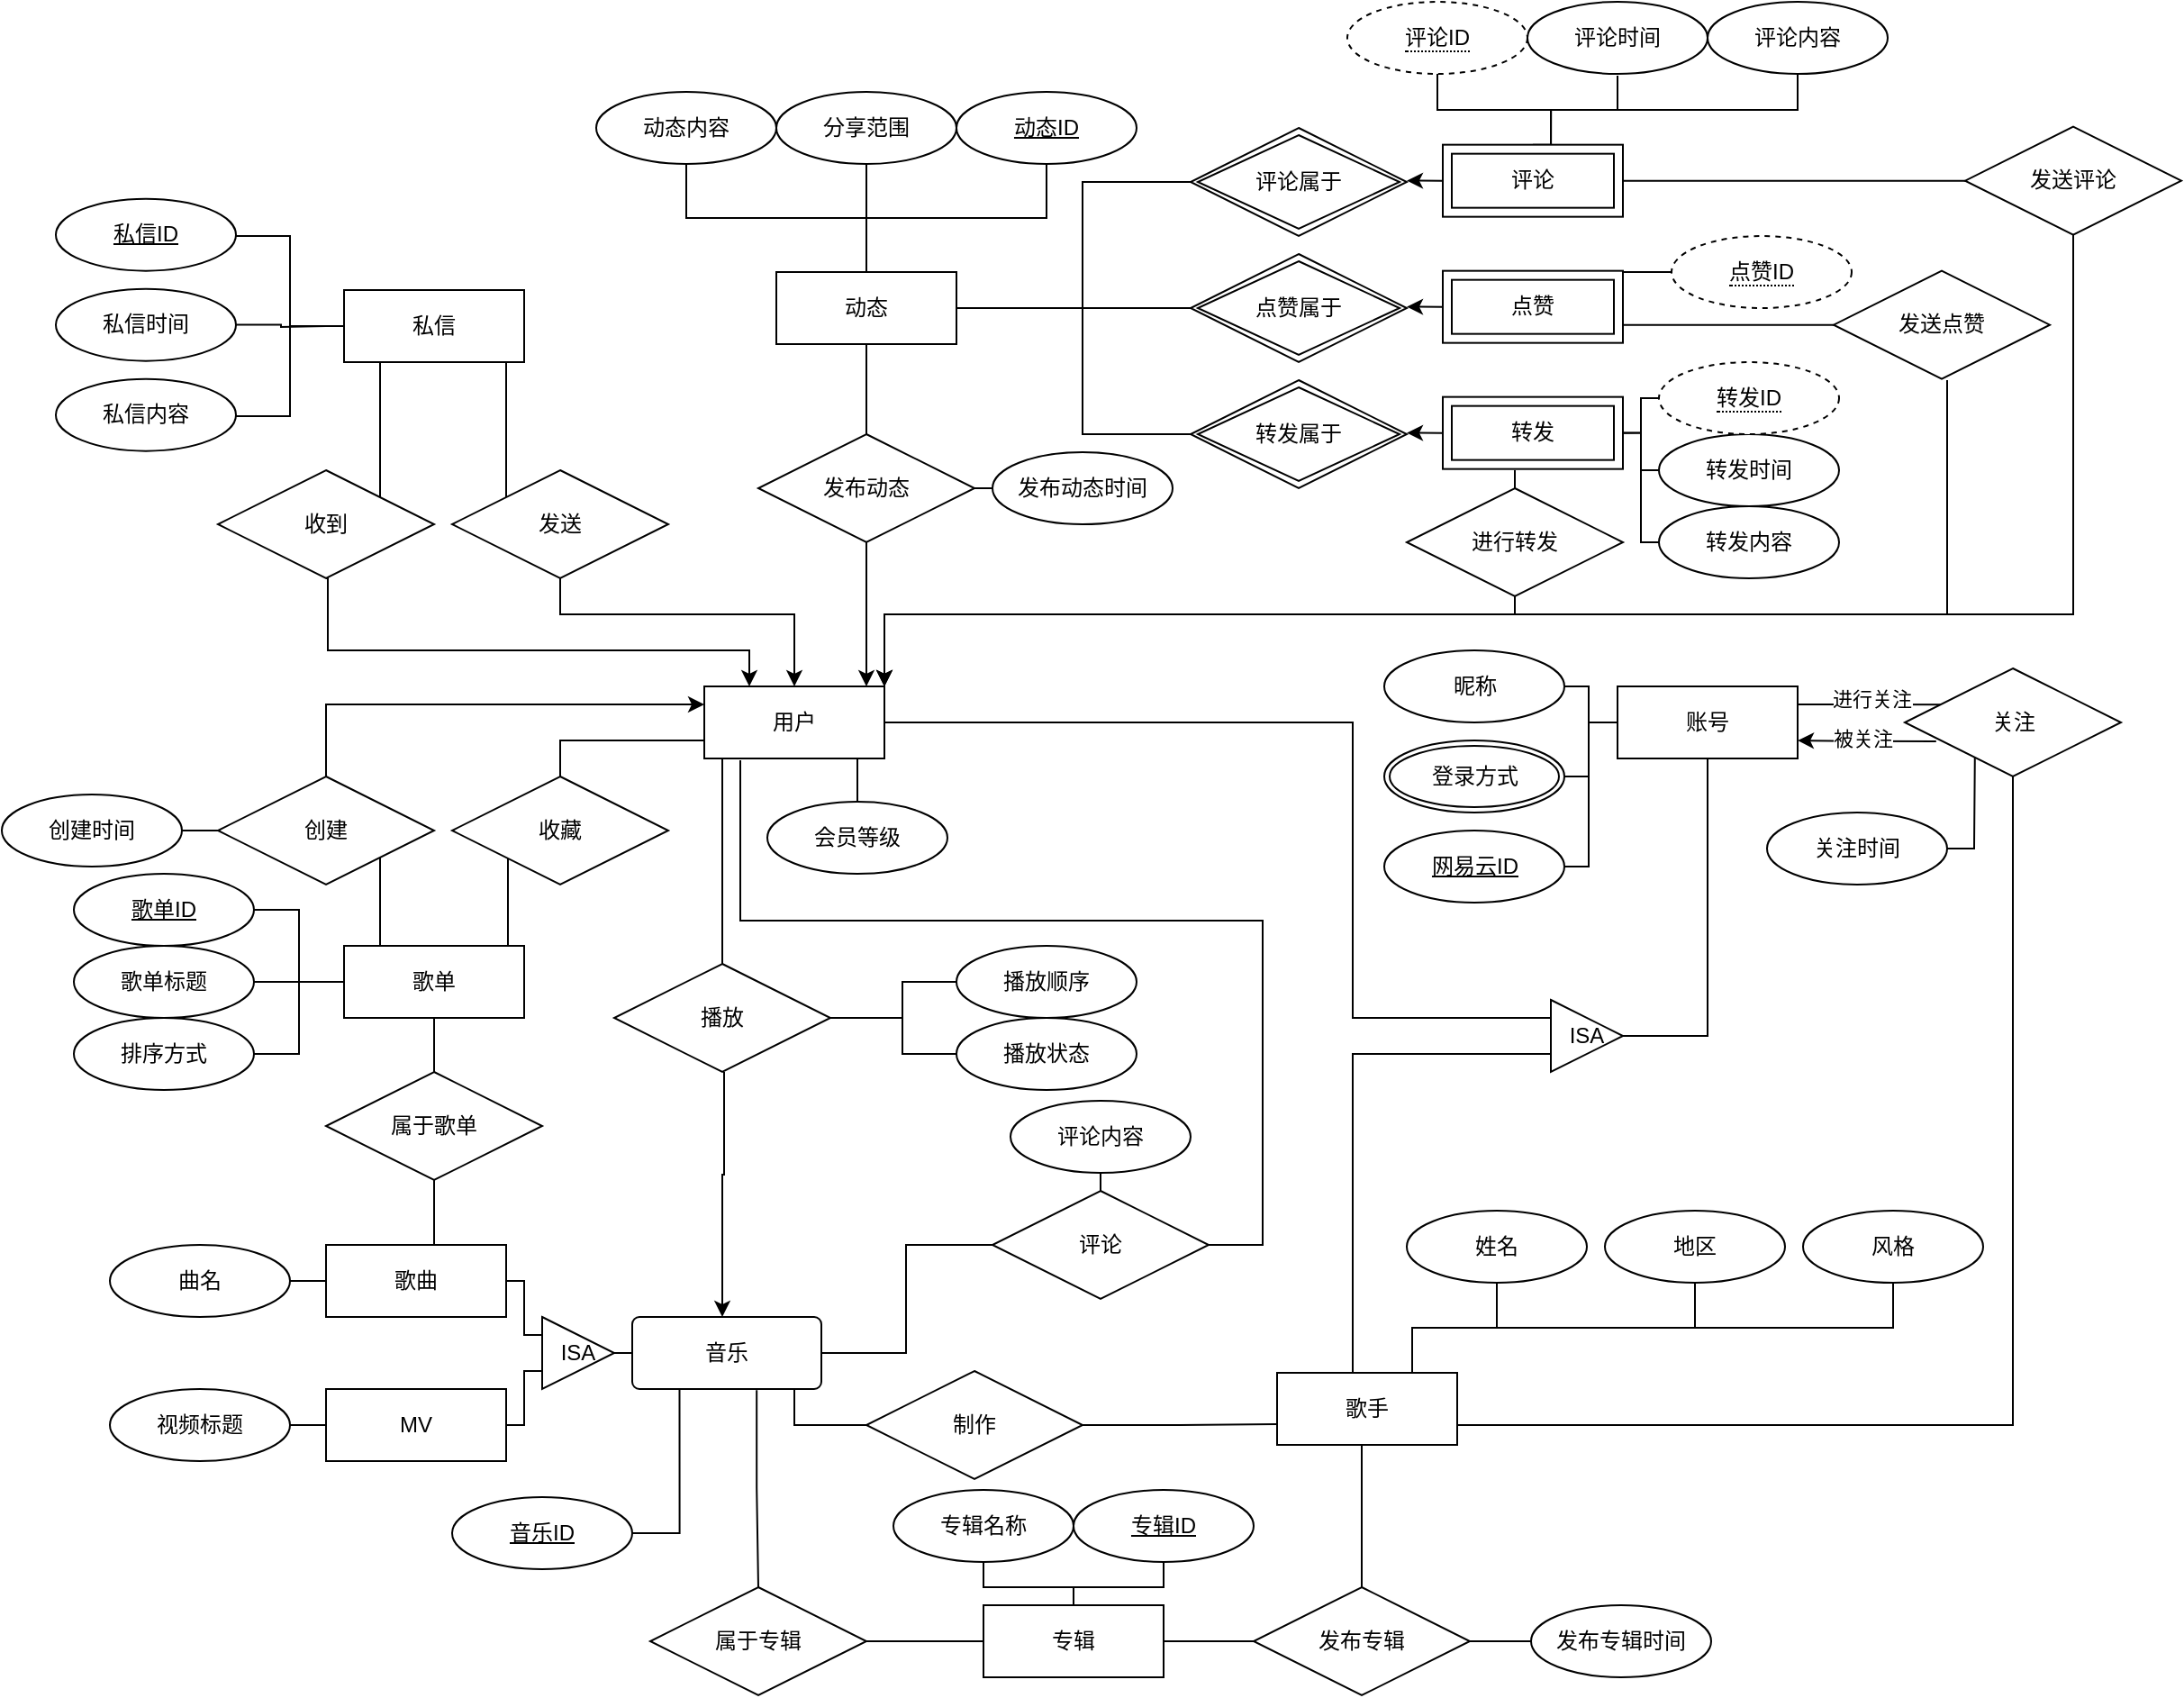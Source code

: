 <mxfile version="21.1.5" type="device">
  <diagram id="hnhfJZ9avkDLxNuhHS9K" name="第 1 页">
    <mxGraphModel dx="2739" dy="2020" grid="1" gridSize="10" guides="1" tooltips="1" connect="1" arrows="1" fold="1" page="1" pageScale="1" pageWidth="1169" pageHeight="827" math="0" shadow="0">
      <root>
        <mxCell id="0" />
        <mxCell id="1" parent="0" />
        <mxCell id="CEy5MRwPspwMGe2h-Den-34" style="edgeStyle=orthogonalEdgeStyle;rounded=0;orthogonalLoop=1;jettySize=auto;html=1;entryX=0.25;entryY=0.335;entryDx=0;entryDy=0;entryPerimeter=0;endArrow=none;endFill=0;exitX=1;exitY=0.25;exitDx=0;exitDy=0;" parent="1" source="UvHq0rs_nV5sJWZx447b-4" target="CEy5MRwPspwMGe2h-Den-2" edge="1">
          <mxGeometry relative="1" as="geometry">
            <mxPoint x="890" y="260" as="sourcePoint" />
          </mxGeometry>
        </mxCell>
        <mxCell id="CEy5MRwPspwMGe2h-Den-116" value="进行关注" style="edgeLabel;html=1;align=center;verticalAlign=middle;resizable=0;points=[];" parent="CEy5MRwPspwMGe2h-Den-34" vertex="1" connectable="0">
          <mxGeometry x="-0.376" y="2" relative="1" as="geometry">
            <mxPoint x="13" y="-1" as="offset" />
          </mxGeometry>
        </mxCell>
        <mxCell id="CEy5MRwPspwMGe2h-Den-57" style="edgeStyle=orthogonalEdgeStyle;rounded=0;orthogonalLoop=1;jettySize=auto;html=1;exitX=0;exitY=0.75;exitDx=0;exitDy=0;entryX=0.5;entryY=0;entryDx=0;entryDy=0;endArrow=none;endFill=0;" parent="1" source="CEy5MRwPspwMGe2h-Den-1" target="CEy5MRwPspwMGe2h-Den-18" edge="1">
          <mxGeometry relative="1" as="geometry" />
        </mxCell>
        <mxCell id="CEy5MRwPspwMGe2h-Den-177" style="edgeStyle=orthogonalEdgeStyle;rounded=0;orthogonalLoop=1;jettySize=auto;html=1;entryX=1;entryY=0.5;entryDx=0;entryDy=0;endArrow=none;endFill=0;" parent="1" target="CEy5MRwPspwMGe2h-Den-176" edge="1">
          <mxGeometry relative="1" as="geometry">
            <mxPoint x="300" y="291" as="sourcePoint" />
            <Array as="points">
              <mxPoint x="300" y="380" />
              <mxPoint x="590" y="380" />
              <mxPoint x="590" y="560" />
            </Array>
          </mxGeometry>
        </mxCell>
        <mxCell id="TLnACs8v_k1QmfLjMs1Z-4" style="edgeStyle=orthogonalEdgeStyle;rounded=0;orthogonalLoop=1;jettySize=auto;html=1;exitX=0;exitY=0.5;exitDx=0;exitDy=0;entryX=1;entryY=0.5;entryDx=0;entryDy=0;endArrow=none;endFill=0;" parent="1" source="UvHq0rs_nV5sJWZx447b-4" edge="1" target="AdRNGlTQYAIWG7Ik0YOi-2">
          <mxGeometry relative="1" as="geometry">
            <Array as="points">
              <mxPoint x="771" y="270" />
              <mxPoint x="771" y="300" />
            </Array>
            <mxPoint x="683.5" y="300" as="targetPoint" />
            <mxPoint x="772.5" y="220" as="sourcePoint" />
          </mxGeometry>
        </mxCell>
        <mxCell id="TLnACs8v_k1QmfLjMs1Z-5" style="edgeStyle=orthogonalEdgeStyle;rounded=0;orthogonalLoop=1;jettySize=auto;html=1;entryX=1;entryY=0.5;entryDx=0;entryDy=0;endArrow=none;endFill=0;exitX=0;exitY=0.5;exitDx=0;exitDy=0;" parent="1" source="UvHq0rs_nV5sJWZx447b-4" target="CEy5MRwPspwMGe2h-Den-225" edge="1">
          <mxGeometry relative="1" as="geometry">
            <Array as="points">
              <mxPoint x="771" y="270" />
              <mxPoint x="771" y="350" />
            </Array>
            <mxPoint x="770.5" y="220" as="sourcePoint" />
          </mxGeometry>
        </mxCell>
        <mxCell id="TLnACs8v_k1QmfLjMs1Z-6" style="edgeStyle=orthogonalEdgeStyle;rounded=0;orthogonalLoop=1;jettySize=auto;html=1;entryX=1;entryY=0.5;entryDx=0;entryDy=0;endArrow=none;endFill=0;exitX=0;exitY=0.5;exitDx=0;exitDy=0;" parent="1" source="UvHq0rs_nV5sJWZx447b-4" target="CEy5MRwPspwMGe2h-Den-227" edge="1">
          <mxGeometry relative="1" as="geometry">
            <Array as="points">
              <mxPoint x="771" y="270" />
              <mxPoint x="771" y="250" />
            </Array>
            <mxPoint x="770.5" y="220" as="sourcePoint" />
          </mxGeometry>
        </mxCell>
        <mxCell id="UvHq0rs_nV5sJWZx447b-10" style="edgeStyle=orthogonalEdgeStyle;rounded=0;orthogonalLoop=1;jettySize=auto;html=1;entryX=0;entryY=0.25;entryDx=0;entryDy=0;endArrow=none;endFill=0;" edge="1" parent="1" source="CEy5MRwPspwMGe2h-Den-1" target="UvHq0rs_nV5sJWZx447b-9">
          <mxGeometry relative="1" as="geometry">
            <mxPoint x="620.0" y="270" as="targetPoint" />
            <Array as="points">
              <mxPoint x="640" y="270" />
              <mxPoint x="640" y="434" />
            </Array>
          </mxGeometry>
        </mxCell>
        <mxCell id="CEy5MRwPspwMGe2h-Den-1" value="用户" style="whiteSpace=wrap;html=1;align=center;" parent="1" vertex="1">
          <mxGeometry x="280" y="250" width="100" height="40" as="geometry" />
        </mxCell>
        <mxCell id="CEy5MRwPspwMGe2h-Den-114" style="edgeStyle=orthogonalEdgeStyle;rounded=0;orthogonalLoop=1;jettySize=auto;html=1;exitX=0.145;exitY=0.674;exitDx=0;exitDy=0;exitPerimeter=0;entryX=1;entryY=0.75;entryDx=0;entryDy=0;" parent="1" source="CEy5MRwPspwMGe2h-Den-2" target="UvHq0rs_nV5sJWZx447b-4" edge="1">
          <mxGeometry relative="1" as="geometry">
            <mxPoint x="890" y="280" as="targetPoint" />
          </mxGeometry>
        </mxCell>
        <mxCell id="CEy5MRwPspwMGe2h-Den-115" value="被关注" style="edgeLabel;html=1;align=center;verticalAlign=middle;resizable=0;points=[];" parent="CEy5MRwPspwMGe2h-Den-114" vertex="1" connectable="0">
          <mxGeometry x="0.101" y="-2" relative="1" as="geometry">
            <mxPoint x="1" as="offset" />
          </mxGeometry>
        </mxCell>
        <mxCell id="CEy5MRwPspwMGe2h-Den-157" style="edgeStyle=orthogonalEdgeStyle;rounded=0;orthogonalLoop=1;jettySize=auto;html=1;entryX=1;entryY=0.25;entryDx=0;entryDy=0;jumpStyle=arc;endArrow=none;endFill=0;exitX=0.5;exitY=1;exitDx=0;exitDy=0;" parent="1" source="CEy5MRwPspwMGe2h-Den-2" target="CEy5MRwPspwMGe2h-Den-28" edge="1">
          <mxGeometry relative="1" as="geometry">
            <Array as="points">
              <mxPoint x="1006" y="660" />
            </Array>
          </mxGeometry>
        </mxCell>
        <mxCell id="CEy5MRwPspwMGe2h-Den-197" style="edgeStyle=orthogonalEdgeStyle;rounded=0;orthogonalLoop=1;jettySize=auto;html=1;entryX=1;entryY=0.5;entryDx=0;entryDy=0;endArrow=none;endFill=0;exitX=0.324;exitY=0.822;exitDx=0;exitDy=0;exitPerimeter=0;" parent="1" target="CEy5MRwPspwMGe2h-Den-196" edge="1">
          <mxGeometry relative="1" as="geometry">
            <Array as="points">
              <mxPoint x="985" y="289" />
              <mxPoint x="985" y="289" />
              <mxPoint x="985" y="340" />
            </Array>
            <mxPoint x="985.38" y="287.32" as="sourcePoint" />
            <mxPoint x="972.321" y="323.844" as="targetPoint" />
          </mxGeometry>
        </mxCell>
        <mxCell id="CEy5MRwPspwMGe2h-Den-2" value="关注" style="shape=rhombus;perimeter=rhombusPerimeter;whiteSpace=wrap;html=1;align=center;" parent="1" vertex="1">
          <mxGeometry x="946.5" y="240" width="120" height="60" as="geometry" />
        </mxCell>
        <mxCell id="CEy5MRwPspwMGe2h-Den-53" style="edgeStyle=orthogonalEdgeStyle;rounded=0;orthogonalLoop=1;jettySize=auto;html=1;entryX=0.5;entryY=0;entryDx=0;entryDy=0;" parent="1" source="CEy5MRwPspwMGe2h-Den-3" target="CEy5MRwPspwMGe2h-Den-1" edge="1">
          <mxGeometry relative="1" as="geometry">
            <Array as="points">
              <mxPoint x="200" y="210" />
              <mxPoint x="330" y="210" />
            </Array>
          </mxGeometry>
        </mxCell>
        <mxCell id="CEy5MRwPspwMGe2h-Den-3" value="发送" style="shape=rhombus;perimeter=rhombusPerimeter;whiteSpace=wrap;html=1;align=center;" parent="1" vertex="1">
          <mxGeometry x="140" y="130" width="120" height="60" as="geometry" />
        </mxCell>
        <mxCell id="CEy5MRwPspwMGe2h-Den-52" style="edgeStyle=orthogonalEdgeStyle;rounded=0;orthogonalLoop=1;jettySize=auto;html=1;exitX=0.5;exitY=1;exitDx=0;exitDy=0;entryX=0.25;entryY=0;entryDx=0;entryDy=0;" parent="1" source="CEy5MRwPspwMGe2h-Den-4" target="CEy5MRwPspwMGe2h-Den-1" edge="1">
          <mxGeometry relative="1" as="geometry">
            <Array as="points">
              <mxPoint x="71" y="230" />
              <mxPoint x="305" y="230" />
            </Array>
          </mxGeometry>
        </mxCell>
        <mxCell id="CEy5MRwPspwMGe2h-Den-4" value="收到" style="shape=rhombus;perimeter=rhombusPerimeter;whiteSpace=wrap;html=1;align=center;" parent="1" vertex="1">
          <mxGeometry x="10" y="130" width="120" height="60" as="geometry" />
        </mxCell>
        <mxCell id="CEy5MRwPspwMGe2h-Den-54" style="edgeStyle=orthogonalEdgeStyle;rounded=0;orthogonalLoop=1;jettySize=auto;html=1;exitX=0.25;exitY=1;exitDx=0;exitDy=0;entryX=1;entryY=0;entryDx=0;entryDy=0;endArrow=none;endFill=0;" parent="1" source="CEy5MRwPspwMGe2h-Den-5" target="CEy5MRwPspwMGe2h-Den-4" edge="1">
          <mxGeometry relative="1" as="geometry">
            <Array as="points">
              <mxPoint x="100" y="70" />
            </Array>
          </mxGeometry>
        </mxCell>
        <mxCell id="CEy5MRwPspwMGe2h-Den-55" style="edgeStyle=orthogonalEdgeStyle;rounded=0;orthogonalLoop=1;jettySize=auto;html=1;exitX=0.853;exitY=0.983;exitDx=0;exitDy=0;entryX=0;entryY=0;entryDx=0;entryDy=0;endArrow=none;endFill=0;exitPerimeter=0;" parent="1" source="CEy5MRwPspwMGe2h-Den-5" target="CEy5MRwPspwMGe2h-Den-3" edge="1">
          <mxGeometry relative="1" as="geometry">
            <Array as="points">
              <mxPoint x="170" y="69" />
            </Array>
          </mxGeometry>
        </mxCell>
        <mxCell id="CEy5MRwPspwMGe2h-Den-122" style="edgeStyle=orthogonalEdgeStyle;rounded=0;orthogonalLoop=1;jettySize=auto;html=1;endArrow=none;endFill=0;" parent="1" target="CEy5MRwPspwMGe2h-Den-119" edge="1">
          <mxGeometry relative="1" as="geometry">
            <mxPoint x="70" y="50" as="sourcePoint" />
          </mxGeometry>
        </mxCell>
        <mxCell id="CEy5MRwPspwMGe2h-Den-124" style="edgeStyle=orthogonalEdgeStyle;rounded=0;orthogonalLoop=1;jettySize=auto;html=1;entryX=1;entryY=0.5;entryDx=0;entryDy=0;endArrow=none;endFill=0;exitX=0;exitY=0.5;exitDx=0;exitDy=0;" parent="1" source="CEy5MRwPspwMGe2h-Den-5" target="CEy5MRwPspwMGe2h-Den-117" edge="1">
          <mxGeometry relative="1" as="geometry">
            <mxPoint x="79" y="88.67" as="sourcePoint" />
            <Array as="points">
              <mxPoint x="50" y="50" />
              <mxPoint x="50" y="100" />
              <mxPoint x="20" y="100" />
            </Array>
          </mxGeometry>
        </mxCell>
        <mxCell id="CEy5MRwPspwMGe2h-Den-127" style="edgeStyle=orthogonalEdgeStyle;rounded=0;orthogonalLoop=1;jettySize=auto;html=1;entryX=1;entryY=0.5;entryDx=0;entryDy=0;endArrow=none;endFill=0;exitX=0;exitY=0.5;exitDx=0;exitDy=0;" parent="1" source="CEy5MRwPspwMGe2h-Den-5" target="CEy5MRwPspwMGe2h-Den-118" edge="1">
          <mxGeometry relative="1" as="geometry">
            <mxPoint x="79" y="88.67" as="sourcePoint" />
            <Array as="points">
              <mxPoint x="50" y="50" />
              <mxPoint x="50" />
              <mxPoint x="20" />
            </Array>
          </mxGeometry>
        </mxCell>
        <mxCell id="CEy5MRwPspwMGe2h-Den-5" value="私信" style="whiteSpace=wrap;html=1;align=center;" parent="1" vertex="1">
          <mxGeometry x="80" y="30" width="100" height="40" as="geometry" />
        </mxCell>
        <mxCell id="CEy5MRwPspwMGe2h-Den-44" style="edgeStyle=orthogonalEdgeStyle;rounded=0;orthogonalLoop=1;jettySize=auto;html=1;exitX=0.5;exitY=0;exitDx=0;exitDy=0;endArrow=none;endFill=0;entryX=0.5;entryY=1;entryDx=0;entryDy=0;" parent="1" source="CEy5MRwPspwMGe2h-Den-6" target="CEy5MRwPspwMGe2h-Den-7" edge="1">
          <mxGeometry relative="1" as="geometry">
            <mxPoint x="370" y="80" as="targetPoint" />
            <Array as="points" />
          </mxGeometry>
        </mxCell>
        <mxCell id="CEy5MRwPspwMGe2h-Den-106" style="edgeStyle=orthogonalEdgeStyle;rounded=0;orthogonalLoop=1;jettySize=auto;html=1;" parent="1" source="CEy5MRwPspwMGe2h-Den-6" edge="1">
          <mxGeometry relative="1" as="geometry">
            <mxPoint x="370" y="250" as="targetPoint" />
            <Array as="points">
              <mxPoint x="370" y="250" />
            </Array>
          </mxGeometry>
        </mxCell>
        <mxCell id="CEy5MRwPspwMGe2h-Den-107" style="edgeStyle=orthogonalEdgeStyle;rounded=0;orthogonalLoop=1;jettySize=auto;html=1;exitX=1;exitY=0.5;exitDx=0;exitDy=0;entryX=0;entryY=0.5;entryDx=0;entryDy=0;endArrow=none;endFill=0;" parent="1" source="CEy5MRwPspwMGe2h-Den-6" edge="1">
          <mxGeometry relative="1" as="geometry">
            <mxPoint x="460" y="140" as="targetPoint" />
          </mxGeometry>
        </mxCell>
        <mxCell id="CEy5MRwPspwMGe2h-Den-6" value="发布动态" style="shape=rhombus;perimeter=rhombusPerimeter;whiteSpace=wrap;html=1;align=center;" parent="1" vertex="1">
          <mxGeometry x="310" y="110.0" width="120" height="60" as="geometry" />
        </mxCell>
        <mxCell id="CEy5MRwPspwMGe2h-Den-110" style="edgeStyle=orthogonalEdgeStyle;rounded=0;orthogonalLoop=1;jettySize=auto;html=1;exitX=0.5;exitY=0;exitDx=0;exitDy=0;entryX=0.5;entryY=1;entryDx=0;entryDy=0;endArrow=none;endFill=0;" parent="1" source="CEy5MRwPspwMGe2h-Den-7" target="CEy5MRwPspwMGe2h-Den-105" edge="1">
          <mxGeometry relative="1" as="geometry">
            <mxPoint x="340" y="55" as="sourcePoint" />
            <mxPoint x="440" y="-20" as="targetPoint" />
            <Array as="points">
              <mxPoint x="370" y="-10" />
              <mxPoint x="470" y="-10" />
            </Array>
          </mxGeometry>
        </mxCell>
        <mxCell id="CEy5MRwPspwMGe2h-Den-111" style="edgeStyle=orthogonalEdgeStyle;rounded=0;orthogonalLoop=1;jettySize=auto;html=1;entryX=0.5;entryY=1;entryDx=0;entryDy=0;endArrow=none;endFill=0;exitX=0.5;exitY=0;exitDx=0;exitDy=0;" parent="1" target="CEy5MRwPspwMGe2h-Den-108" edge="1">
          <mxGeometry relative="1" as="geometry">
            <mxPoint x="370" y="45" as="sourcePoint" />
            <mxPoint x="340" y="-15" as="targetPoint" />
            <Array as="points">
              <mxPoint x="370" />
              <mxPoint x="370" />
            </Array>
          </mxGeometry>
        </mxCell>
        <mxCell id="CEy5MRwPspwMGe2h-Den-113" style="edgeStyle=orthogonalEdgeStyle;rounded=0;orthogonalLoop=1;jettySize=auto;html=1;exitX=0.5;exitY=0;exitDx=0;exitDy=0;endArrow=none;endFill=0;entryX=0.5;entryY=1;entryDx=0;entryDy=0;" parent="1" source="CEy5MRwPspwMGe2h-Den-7" target="CEy5MRwPspwMGe2h-Den-103" edge="1">
          <mxGeometry relative="1" as="geometry">
            <mxPoint x="400" y="95" as="sourcePoint" />
            <mxPoint x="300" y="-35" as="targetPoint" />
            <Array as="points">
              <mxPoint x="370" y="-10" />
              <mxPoint x="270" y="-10" />
            </Array>
          </mxGeometry>
        </mxCell>
        <mxCell id="CEy5MRwPspwMGe2h-Den-7" value="动态" style="whiteSpace=wrap;html=1;align=center;" parent="1" vertex="1">
          <mxGeometry x="320" y="20" width="100" height="40" as="geometry" />
        </mxCell>
        <mxCell id="CEy5MRwPspwMGe2h-Den-46" style="edgeStyle=orthogonalEdgeStyle;rounded=0;orthogonalLoop=1;jettySize=auto;html=1;exitX=0;exitY=0.5;exitDx=0;exitDy=0;endArrow=none;endFill=0;entryX=1;entryY=0.5;entryDx=0;entryDy=0;" parent="1" source="CEy5MRwPspwMGe2h-Den-10" target="CEy5MRwPspwMGe2h-Den-7" edge="1">
          <mxGeometry relative="1" as="geometry">
            <mxPoint x="430" y="100" as="targetPoint" />
            <Array as="points">
              <mxPoint x="490" y="-30" />
              <mxPoint x="490" y="40" />
            </Array>
          </mxGeometry>
        </mxCell>
        <mxCell id="CEy5MRwPspwMGe2h-Den-10" value="评论属于" style="shape=rhombus;double=1;perimeter=rhombusPerimeter;whiteSpace=wrap;html=1;align=center;" parent="1" vertex="1">
          <mxGeometry x="550" y="-60" width="120" height="60" as="geometry" />
        </mxCell>
        <mxCell id="CEy5MRwPspwMGe2h-Den-47" style="edgeStyle=orthogonalEdgeStyle;rounded=0;orthogonalLoop=1;jettySize=auto;html=1;exitX=0;exitY=0.5;exitDx=0;exitDy=0;endArrow=none;endFill=0;entryX=1;entryY=0.5;entryDx=0;entryDy=0;" parent="1" source="CEy5MRwPspwMGe2h-Den-11" target="CEy5MRwPspwMGe2h-Den-7" edge="1">
          <mxGeometry relative="1" as="geometry">
            <mxPoint x="430" y="100" as="targetPoint" />
            <Array as="points">
              <mxPoint x="440" y="40" />
              <mxPoint x="440" y="40" />
            </Array>
          </mxGeometry>
        </mxCell>
        <mxCell id="CEy5MRwPspwMGe2h-Den-11" value="点赞属于" style="shape=rhombus;double=1;perimeter=rhombusPerimeter;whiteSpace=wrap;html=1;align=center;" parent="1" vertex="1">
          <mxGeometry x="550" y="10" width="120" height="60" as="geometry" />
        </mxCell>
        <mxCell id="CEy5MRwPspwMGe2h-Den-48" style="edgeStyle=orthogonalEdgeStyle;rounded=0;orthogonalLoop=1;jettySize=auto;html=1;endArrow=none;endFill=0;entryX=1;entryY=0.5;entryDx=0;entryDy=0;" parent="1" source="CEy5MRwPspwMGe2h-Den-15" target="CEy5MRwPspwMGe2h-Den-7" edge="1">
          <mxGeometry relative="1" as="geometry">
            <mxPoint x="514" y="50" as="targetPoint" />
            <Array as="points">
              <mxPoint x="490" y="110" />
              <mxPoint x="490" y="40" />
            </Array>
          </mxGeometry>
        </mxCell>
        <mxCell id="CEy5MRwPspwMGe2h-Den-15" value="转发属于" style="shape=rhombus;double=1;perimeter=rhombusPerimeter;whiteSpace=wrap;html=1;align=center;" parent="1" vertex="1">
          <mxGeometry x="550" y="80" width="120" height="60" as="geometry" />
        </mxCell>
        <mxCell id="CEy5MRwPspwMGe2h-Den-63" style="edgeStyle=orthogonalEdgeStyle;rounded=0;orthogonalLoop=1;jettySize=auto;html=1;exitX=0.5;exitY=1;exitDx=0;exitDy=0;entryX=0.5;entryY=0;entryDx=0;entryDy=0;endArrow=none;endFill=0;" parent="1" source="CEy5MRwPspwMGe2h-Den-17" target="CEy5MRwPspwMGe2h-Den-20" edge="1">
          <mxGeometry relative="1" as="geometry" />
        </mxCell>
        <mxCell id="CEy5MRwPspwMGe2h-Den-134" style="edgeStyle=orthogonalEdgeStyle;rounded=0;orthogonalLoop=1;jettySize=auto;html=1;entryX=1;entryY=0.5;entryDx=0;entryDy=0;endArrow=none;endFill=0;" parent="1" source="CEy5MRwPspwMGe2h-Den-17" target="CEy5MRwPspwMGe2h-Den-130" edge="1">
          <mxGeometry relative="1" as="geometry" />
        </mxCell>
        <mxCell id="CEy5MRwPspwMGe2h-Den-135" style="edgeStyle=orthogonalEdgeStyle;rounded=0;orthogonalLoop=1;jettySize=auto;html=1;endArrow=none;endFill=0;" parent="1" source="CEy5MRwPspwMGe2h-Den-17" target="CEy5MRwPspwMGe2h-Den-131" edge="1">
          <mxGeometry relative="1" as="geometry" />
        </mxCell>
        <mxCell id="CEy5MRwPspwMGe2h-Den-136" style="edgeStyle=orthogonalEdgeStyle;rounded=0;orthogonalLoop=1;jettySize=auto;html=1;entryX=1;entryY=0.5;entryDx=0;entryDy=0;endArrow=none;endFill=0;" parent="1" source="CEy5MRwPspwMGe2h-Den-17" target="CEy5MRwPspwMGe2h-Den-132" edge="1">
          <mxGeometry relative="1" as="geometry" />
        </mxCell>
        <mxCell id="CEy5MRwPspwMGe2h-Den-17" value="歌单" style="whiteSpace=wrap;html=1;align=center;" parent="1" vertex="1">
          <mxGeometry x="80" y="394" width="100" height="40" as="geometry" />
        </mxCell>
        <mxCell id="CEy5MRwPspwMGe2h-Den-60" style="edgeStyle=orthogonalEdgeStyle;rounded=0;orthogonalLoop=1;jettySize=auto;html=1;endArrow=none;endFill=0;exitX=0;exitY=1;exitDx=0;exitDy=0;entryX=0.867;entryY=0;entryDx=0;entryDy=0;entryPerimeter=0;" parent="1" edge="1">
          <mxGeometry relative="1" as="geometry">
            <mxPoint x="171" y="345" as="sourcePoint" />
            <mxPoint x="167.7" y="394" as="targetPoint" />
            <Array as="points">
              <mxPoint x="171" y="394" />
            </Array>
          </mxGeometry>
        </mxCell>
        <mxCell id="CEy5MRwPspwMGe2h-Den-18" value="收藏" style="shape=rhombus;perimeter=rhombusPerimeter;whiteSpace=wrap;html=1;align=center;" parent="1" vertex="1">
          <mxGeometry x="140" y="300" width="120" height="60" as="geometry" />
        </mxCell>
        <mxCell id="CEy5MRwPspwMGe2h-Den-59" style="edgeStyle=orthogonalEdgeStyle;rounded=0;orthogonalLoop=1;jettySize=auto;html=1;exitX=1;exitY=1;exitDx=0;exitDy=0;entryX=0.25;entryY=0;entryDx=0;entryDy=0;endArrow=none;endFill=0;" parent="1" source="CEy5MRwPspwMGe2h-Den-19" target="CEy5MRwPspwMGe2h-Den-17" edge="1">
          <mxGeometry relative="1" as="geometry">
            <Array as="points">
              <mxPoint x="100" y="394" />
            </Array>
          </mxGeometry>
        </mxCell>
        <mxCell id="CEy5MRwPspwMGe2h-Den-129" style="edgeStyle=orthogonalEdgeStyle;rounded=0;orthogonalLoop=1;jettySize=auto;html=1;exitX=0;exitY=0.5;exitDx=0;exitDy=0;endArrow=none;endFill=0;entryX=1;entryY=0.5;entryDx=0;entryDy=0;" parent="1" source="CEy5MRwPspwMGe2h-Den-19" target="CEy5MRwPspwMGe2h-Den-128" edge="1">
          <mxGeometry relative="1" as="geometry">
            <mxPoint x="-4" y="300" as="targetPoint" />
            <Array as="points">
              <mxPoint x="-10" y="330" />
              <mxPoint x="-10" y="330" />
            </Array>
          </mxGeometry>
        </mxCell>
        <mxCell id="CEy5MRwPspwMGe2h-Den-189" style="edgeStyle=orthogonalEdgeStyle;rounded=0;orthogonalLoop=1;jettySize=auto;html=1;entryX=0;entryY=0.25;entryDx=0;entryDy=0;" parent="1" source="CEy5MRwPspwMGe2h-Den-19" target="CEy5MRwPspwMGe2h-Den-1" edge="1">
          <mxGeometry relative="1" as="geometry">
            <Array as="points">
              <mxPoint x="70" y="260" />
            </Array>
          </mxGeometry>
        </mxCell>
        <mxCell id="CEy5MRwPspwMGe2h-Den-19" value="创建" style="shape=rhombus;perimeter=rhombusPerimeter;whiteSpace=wrap;html=1;align=center;" parent="1" vertex="1">
          <mxGeometry x="10" y="300" width="120" height="60" as="geometry" />
        </mxCell>
        <mxCell id="CEy5MRwPspwMGe2h-Den-175" style="edgeStyle=orthogonalEdgeStyle;rounded=0;orthogonalLoop=1;jettySize=auto;html=1;endArrow=none;endFill=0;entryX=0.585;entryY=0.001;entryDx=0;entryDy=0;entryPerimeter=0;exitX=0.5;exitY=1;exitDx=0;exitDy=0;" parent="1" source="CEy5MRwPspwMGe2h-Den-20" target="CEy5MRwPspwMGe2h-Den-22" edge="1">
          <mxGeometry relative="1" as="geometry">
            <mxPoint x="129.23" y="539.55" as="targetPoint" />
            <Array as="points">
              <mxPoint x="130" y="560" />
            </Array>
            <mxPoint x="130.0" y="530" as="sourcePoint" />
          </mxGeometry>
        </mxCell>
        <mxCell id="CEy5MRwPspwMGe2h-Den-20" value="属于歌单" style="shape=rhombus;perimeter=rhombusPerimeter;whiteSpace=wrap;html=1;align=center;" parent="1" vertex="1">
          <mxGeometry x="70" y="464" width="120" height="60" as="geometry" />
        </mxCell>
        <mxCell id="CEy5MRwPspwMGe2h-Den-66" style="edgeStyle=orthogonalEdgeStyle;rounded=0;orthogonalLoop=1;jettySize=auto;html=1;entryX=0.5;entryY=0;entryDx=0;entryDy=0;endArrow=none;endFill=0;exitX=0.658;exitY=1.017;exitDx=0;exitDy=0;exitPerimeter=0;" parent="1" source="CEy5MRwPspwMGe2h-Den-260" target="CEy5MRwPspwMGe2h-Den-25" edge="1">
          <mxGeometry relative="1" as="geometry">
            <mxPoint x="291.75" y="850" as="sourcePoint" />
          </mxGeometry>
        </mxCell>
        <mxCell id="CEy5MRwPspwMGe2h-Den-151" style="edgeStyle=orthogonalEdgeStyle;rounded=0;orthogonalLoop=1;jettySize=auto;html=1;entryX=1;entryY=0.5;entryDx=0;entryDy=0;endArrow=none;endFill=0;exitX=0;exitY=0.5;exitDx=0;exitDy=0;" parent="1" source="CEy5MRwPspwMGe2h-Den-22" target="CEy5MRwPspwMGe2h-Den-150" edge="1">
          <mxGeometry relative="1" as="geometry">
            <Array as="points">
              <mxPoint x="50" y="580" />
              <mxPoint x="50" y="580" />
            </Array>
          </mxGeometry>
        </mxCell>
        <mxCell id="CEy5MRwPspwMGe2h-Den-22" value="歌曲" style="whiteSpace=wrap;html=1;align=center;" parent="1" vertex="1">
          <mxGeometry x="70" y="560" width="100" height="40" as="geometry" />
        </mxCell>
        <mxCell id="CEy5MRwPspwMGe2h-Den-144" style="edgeStyle=orthogonalEdgeStyle;rounded=0;orthogonalLoop=1;jettySize=auto;html=1;endArrow=none;endFill=0;exitX=0.5;exitY=0;exitDx=0;exitDy=0;" parent="1" source="CEy5MRwPspwMGe2h-Den-23" edge="1">
          <mxGeometry relative="1" as="geometry">
            <mxPoint x="290" y="290" as="targetPoint" />
            <Array as="points">
              <mxPoint x="290" y="352" />
              <mxPoint x="290" y="352" />
            </Array>
          </mxGeometry>
        </mxCell>
        <mxCell id="CEy5MRwPspwMGe2h-Den-170" style="edgeStyle=orthogonalEdgeStyle;rounded=0;orthogonalLoop=1;jettySize=auto;html=1;entryX=0;entryY=0.5;entryDx=0;entryDy=0;endArrow=none;endFill=0;exitX=1;exitY=0.5;exitDx=0;exitDy=0;" parent="1" source="CEy5MRwPspwMGe2h-Den-23" target="CEy5MRwPspwMGe2h-Den-169" edge="1">
          <mxGeometry relative="1" as="geometry">
            <Array as="points">
              <mxPoint x="390" y="434" />
              <mxPoint x="390" y="454" />
            </Array>
          </mxGeometry>
        </mxCell>
        <mxCell id="CEy5MRwPspwMGe2h-Den-174" style="edgeStyle=orthogonalEdgeStyle;rounded=0;orthogonalLoop=1;jettySize=auto;html=1;exitX=0.5;exitY=1;exitDx=0;exitDy=0;" parent="1" edge="1">
          <mxGeometry relative="1" as="geometry">
            <mxPoint x="291" y="464" as="sourcePoint" />
            <mxPoint x="290" y="600" as="targetPoint" />
            <Array as="points">
              <mxPoint x="290" y="521" />
              <mxPoint x="289" y="600" />
            </Array>
          </mxGeometry>
        </mxCell>
        <mxCell id="CEy5MRwPspwMGe2h-Den-179" style="edgeStyle=orthogonalEdgeStyle;rounded=0;orthogonalLoop=1;jettySize=auto;html=1;endArrow=none;endFill=0;exitX=1;exitY=0.5;exitDx=0;exitDy=0;" parent="1" source="CEy5MRwPspwMGe2h-Den-23" target="CEy5MRwPspwMGe2h-Den-178" edge="1">
          <mxGeometry relative="1" as="geometry">
            <Array as="points">
              <mxPoint x="390" y="434" />
              <mxPoint x="390" y="414" />
            </Array>
          </mxGeometry>
        </mxCell>
        <mxCell id="CEy5MRwPspwMGe2h-Den-23" value="播放" style="shape=rhombus;perimeter=rhombusPerimeter;whiteSpace=wrap;html=1;align=center;" parent="1" vertex="1">
          <mxGeometry x="230" y="404" width="120" height="60" as="geometry" />
        </mxCell>
        <mxCell id="CEy5MRwPspwMGe2h-Den-242" style="edgeStyle=orthogonalEdgeStyle;rounded=0;orthogonalLoop=1;jettySize=auto;html=1;entryX=0.002;entryY=0.713;entryDx=0;entryDy=0;exitX=1;exitY=0.5;exitDx=0;exitDy=0;endArrow=none;endFill=0;entryPerimeter=0;" parent="1" source="CEy5MRwPspwMGe2h-Den-24" target="CEy5MRwPspwMGe2h-Den-28" edge="1">
          <mxGeometry relative="1" as="geometry">
            <Array as="points" />
          </mxGeometry>
        </mxCell>
        <mxCell id="CEy5MRwPspwMGe2h-Den-265" style="edgeStyle=orthogonalEdgeStyle;rounded=0;orthogonalLoop=1;jettySize=auto;html=1;entryX=0.845;entryY=0.999;entryDx=0;entryDy=0;endArrow=none;endFill=0;exitX=0;exitY=0.5;exitDx=0;exitDy=0;entryPerimeter=0;" parent="1" source="CEy5MRwPspwMGe2h-Den-24" target="CEy5MRwPspwMGe2h-Den-260" edge="1">
          <mxGeometry relative="1" as="geometry">
            <Array as="points">
              <mxPoint x="330" y="660" />
              <mxPoint x="330" y="640" />
            </Array>
          </mxGeometry>
        </mxCell>
        <mxCell id="CEy5MRwPspwMGe2h-Den-24" value="制作" style="shape=rhombus;perimeter=rhombusPerimeter;whiteSpace=wrap;html=1;align=center;" parent="1" vertex="1">
          <mxGeometry x="370" y="630" width="120" height="60" as="geometry" />
        </mxCell>
        <mxCell id="CEy5MRwPspwMGe2h-Den-146" style="edgeStyle=orthogonalEdgeStyle;rounded=0;orthogonalLoop=1;jettySize=auto;html=1;entryX=0;entryY=0.5;entryDx=0;entryDy=0;exitX=1;exitY=0.5;exitDx=0;exitDy=0;" parent="1" source="CEy5MRwPspwMGe2h-Den-25" target="CEy5MRwPspwMGe2h-Den-27" edge="1">
          <mxGeometry relative="1" as="geometry">
            <mxPoint x="668" y="670" as="sourcePoint" />
            <Array as="points">
              <mxPoint x="513" y="780" />
              <mxPoint x="513" y="780" />
            </Array>
          </mxGeometry>
        </mxCell>
        <mxCell id="CEy5MRwPspwMGe2h-Den-25" value="属于专辑" style="shape=rhombus;perimeter=rhombusPerimeter;whiteSpace=wrap;html=1;align=center;" parent="1" vertex="1">
          <mxGeometry x="250" y="750" width="120" height="60" as="geometry" />
        </mxCell>
        <mxCell id="UvHq0rs_nV5sJWZx447b-2" style="edgeStyle=orthogonalEdgeStyle;rounded=0;orthogonalLoop=1;jettySize=auto;html=1;exitX=1;exitY=0.5;exitDx=0;exitDy=0;endArrow=none;endFill=0;" edge="1" parent="1" source="CEy5MRwPspwMGe2h-Den-27">
          <mxGeometry relative="1" as="geometry">
            <mxPoint x="610" y="780" as="targetPoint" />
            <Array as="points">
              <mxPoint x="610" y="780" />
            </Array>
          </mxGeometry>
        </mxCell>
        <mxCell id="CEy5MRwPspwMGe2h-Den-27" value="专辑" style="whiteSpace=wrap;html=1;align=center;" parent="1" vertex="1">
          <mxGeometry x="435" y="760" width="100" height="40" as="geometry" />
        </mxCell>
        <mxCell id="CEy5MRwPspwMGe2h-Den-160" style="edgeStyle=orthogonalEdgeStyle;rounded=0;orthogonalLoop=1;jettySize=auto;html=1;entryX=0.5;entryY=1;entryDx=0;entryDy=0;endArrow=none;endFill=0;exitX=0.75;exitY=0;exitDx=0;exitDy=0;" parent="1" source="CEy5MRwPspwMGe2h-Den-28" target="CEy5MRwPspwMGe2h-Den-153" edge="1">
          <mxGeometry relative="1" as="geometry" />
        </mxCell>
        <mxCell id="CEy5MRwPspwMGe2h-Den-161" style="edgeStyle=orthogonalEdgeStyle;rounded=0;orthogonalLoop=1;jettySize=auto;html=1;entryX=0.5;entryY=1;entryDx=0;entryDy=0;endArrow=none;endFill=0;exitX=0.75;exitY=0;exitDx=0;exitDy=0;" parent="1" source="CEy5MRwPspwMGe2h-Den-28" target="CEy5MRwPspwMGe2h-Den-158" edge="1">
          <mxGeometry relative="1" as="geometry" />
        </mxCell>
        <mxCell id="CEy5MRwPspwMGe2h-Den-162" style="edgeStyle=orthogonalEdgeStyle;rounded=0;orthogonalLoop=1;jettySize=auto;html=1;entryX=0.5;entryY=1;entryDx=0;entryDy=0;endArrow=none;endFill=0;exitX=0.75;exitY=0;exitDx=0;exitDy=0;" parent="1" source="CEy5MRwPspwMGe2h-Den-28" target="CEy5MRwPspwMGe2h-Den-154" edge="1">
          <mxGeometry relative="1" as="geometry" />
        </mxCell>
        <mxCell id="UvHq0rs_nV5sJWZx447b-11" style="edgeStyle=orthogonalEdgeStyle;rounded=0;orthogonalLoop=1;jettySize=auto;html=1;entryX=0;entryY=0.75;entryDx=0;entryDy=0;endArrow=none;endFill=0;" edge="1" parent="1" source="CEy5MRwPspwMGe2h-Den-28" target="UvHq0rs_nV5sJWZx447b-9">
          <mxGeometry relative="1" as="geometry">
            <Array as="points">
              <mxPoint x="640" y="454" />
            </Array>
          </mxGeometry>
        </mxCell>
        <mxCell id="CEy5MRwPspwMGe2h-Den-28" value="歌手" style="whiteSpace=wrap;html=1;align=center;" parent="1" vertex="1">
          <mxGeometry x="598" y="631" width="100" height="40" as="geometry" />
        </mxCell>
        <mxCell id="UvHq0rs_nV5sJWZx447b-3" style="edgeStyle=orthogonalEdgeStyle;rounded=0;orthogonalLoop=1;jettySize=auto;html=1;endArrow=none;endFill=0;exitX=0.5;exitY=0;exitDx=0;exitDy=0;entryX=0.47;entryY=0.992;entryDx=0;entryDy=0;entryPerimeter=0;" edge="1" parent="1" source="CEy5MRwPspwMGe2h-Den-29" target="CEy5MRwPspwMGe2h-Den-28">
          <mxGeometry relative="1" as="geometry">
            <mxPoint x="760" y="895" as="sourcePoint" />
            <mxPoint x="640" y="671" as="targetPoint" />
            <Array as="points" />
          </mxGeometry>
        </mxCell>
        <mxCell id="CEy5MRwPspwMGe2h-Den-29" value="发布专辑" style="shape=rhombus;perimeter=rhombusPerimeter;whiteSpace=wrap;html=1;align=center;" parent="1" vertex="1">
          <mxGeometry x="585" y="750" width="120" height="60" as="geometry" />
        </mxCell>
        <mxCell id="CEy5MRwPspwMGe2h-Den-195" style="edgeStyle=orthogonalEdgeStyle;rounded=0;orthogonalLoop=1;jettySize=auto;html=1;entryX=1;entryY=0.5;entryDx=0;entryDy=0;endArrow=none;endFill=0;" parent="1" source="CEy5MRwPspwMGe2h-Den-31" target="CEy5MRwPspwMGe2h-Den-194" edge="1">
          <mxGeometry relative="1" as="geometry" />
        </mxCell>
        <mxCell id="CEy5MRwPspwMGe2h-Den-264" style="edgeStyle=orthogonalEdgeStyle;rounded=0;orthogonalLoop=1;jettySize=auto;html=1;entryX=0;entryY=0.75;entryDx=0;entryDy=0;endArrow=none;endFill=0;" parent="1" source="CEy5MRwPspwMGe2h-Den-31" target="CEy5MRwPspwMGe2h-Den-261" edge="1">
          <mxGeometry relative="1" as="geometry">
            <Array as="points">
              <mxPoint x="180" y="660" />
              <mxPoint x="180" y="630" />
            </Array>
          </mxGeometry>
        </mxCell>
        <mxCell id="CEy5MRwPspwMGe2h-Den-31" value="MV" style="whiteSpace=wrap;html=1;align=center;" parent="1" vertex="1">
          <mxGeometry x="70" y="640" width="100" height="40" as="geometry" />
        </mxCell>
        <mxCell id="CEy5MRwPspwMGe2h-Den-49" style="edgeStyle=orthogonalEdgeStyle;rounded=0;orthogonalLoop=1;jettySize=auto;html=1;exitX=0;exitY=0.5;exitDx=0;exitDy=0;entryX=1;entryY=0.5;entryDx=0;entryDy=0;" parent="1" source="CEy5MRwPspwMGe2h-Den-40" target="CEy5MRwPspwMGe2h-Den-10" edge="1">
          <mxGeometry relative="1" as="geometry">
            <mxPoint x="721" y="-30" as="targetPoint" />
          </mxGeometry>
        </mxCell>
        <mxCell id="CEy5MRwPspwMGe2h-Den-92" style="edgeStyle=orthogonalEdgeStyle;rounded=0;orthogonalLoop=1;jettySize=auto;html=1;entryX=0.5;entryY=1;entryDx=0;entryDy=0;endArrow=none;endFill=0;" parent="1" source="CEy5MRwPspwMGe2h-Den-40" target="CEy5MRwPspwMGe2h-Den-87" edge="1">
          <mxGeometry relative="1" as="geometry">
            <Array as="points">
              <mxPoint x="750" y="-70" />
              <mxPoint x="687" y="-70" />
            </Array>
          </mxGeometry>
        </mxCell>
        <mxCell id="CEy5MRwPspwMGe2h-Den-93" style="edgeStyle=orthogonalEdgeStyle;rounded=0;orthogonalLoop=1;jettySize=auto;html=1;entryX=0.5;entryY=1;entryDx=0;entryDy=0;endArrow=none;endFill=0;" parent="1" edge="1">
          <mxGeometry relative="1" as="geometry">
            <mxPoint x="750.053" y="-49.67" as="sourcePoint" />
            <mxPoint x="787" y="-89.0" as="targetPoint" />
            <Array as="points">
              <mxPoint x="750" y="-70" />
              <mxPoint x="787" y="-70" />
            </Array>
          </mxGeometry>
        </mxCell>
        <mxCell id="CEy5MRwPspwMGe2h-Den-94" style="edgeStyle=orthogonalEdgeStyle;rounded=0;orthogonalLoop=1;jettySize=auto;html=1;entryX=0.5;entryY=1;entryDx=0;entryDy=0;endArrow=none;endFill=0;exitX=0.5;exitY=0;exitDx=0;exitDy=0;" parent="1" source="CEy5MRwPspwMGe2h-Den-40" target="CEy5MRwPspwMGe2h-Den-82" edge="1">
          <mxGeometry relative="1" as="geometry">
            <Array as="points">
              <mxPoint x="750" y="-70" />
              <mxPoint x="887" y="-70" />
            </Array>
          </mxGeometry>
        </mxCell>
        <mxCell id="CEy5MRwPspwMGe2h-Den-40" value="评论" style="shape=ext;margin=3;double=1;whiteSpace=wrap;html=1;align=center;" parent="1" vertex="1">
          <mxGeometry x="690" y="-50.67" width="100" height="40" as="geometry" />
        </mxCell>
        <mxCell id="CEy5MRwPspwMGe2h-Den-50" style="edgeStyle=orthogonalEdgeStyle;rounded=0;orthogonalLoop=1;jettySize=auto;html=1;exitX=0;exitY=0.5;exitDx=0;exitDy=0;entryX=1;entryY=0.5;entryDx=0;entryDy=0;" parent="1" source="CEy5MRwPspwMGe2h-Den-41" target="CEy5MRwPspwMGe2h-Den-11" edge="1">
          <mxGeometry relative="1" as="geometry">
            <mxPoint x="721" y="40" as="targetPoint" />
          </mxGeometry>
        </mxCell>
        <mxCell id="CEy5MRwPspwMGe2h-Den-41" value="点赞" style="shape=ext;margin=3;double=1;whiteSpace=wrap;html=1;align=center;" parent="1" vertex="1">
          <mxGeometry x="690" y="19.33" width="100" height="40" as="geometry" />
        </mxCell>
        <mxCell id="CEy5MRwPspwMGe2h-Den-51" style="edgeStyle=orthogonalEdgeStyle;rounded=0;orthogonalLoop=1;jettySize=auto;html=1;exitX=0;exitY=0.5;exitDx=0;exitDy=0;entryX=1;entryY=0.5;entryDx=0;entryDy=0;" parent="1" source="CEy5MRwPspwMGe2h-Den-43" target="CEy5MRwPspwMGe2h-Den-15" edge="1">
          <mxGeometry relative="1" as="geometry">
            <mxPoint x="721" y="110" as="targetPoint" />
          </mxGeometry>
        </mxCell>
        <mxCell id="CEy5MRwPspwMGe2h-Den-96" style="edgeStyle=orthogonalEdgeStyle;rounded=0;orthogonalLoop=1;jettySize=auto;html=1;entryX=0;entryY=0.5;entryDx=0;entryDy=0;endArrow=none;endFill=0;exitX=1;exitY=0.5;exitDx=0;exitDy=0;" parent="1" source="CEy5MRwPspwMGe2h-Den-43" target="CEy5MRwPspwMGe2h-Den-88" edge="1">
          <mxGeometry relative="1" as="geometry">
            <mxPoint x="800" y="110" as="sourcePoint" />
            <Array as="points">
              <mxPoint x="800" y="109" />
              <mxPoint x="800" y="90" />
            </Array>
          </mxGeometry>
        </mxCell>
        <mxCell id="CEy5MRwPspwMGe2h-Den-97" style="edgeStyle=orthogonalEdgeStyle;rounded=0;orthogonalLoop=1;jettySize=auto;html=1;entryX=0;entryY=0.5;entryDx=0;entryDy=0;endArrow=none;endFill=0;" parent="1" target="CEy5MRwPspwMGe2h-Den-85" edge="1">
          <mxGeometry relative="1" as="geometry">
            <mxPoint x="800" y="130" as="sourcePoint" />
            <Array as="points">
              <mxPoint x="800" y="129" />
              <mxPoint x="800" y="130" />
            </Array>
          </mxGeometry>
        </mxCell>
        <mxCell id="CEy5MRwPspwMGe2h-Den-98" style="edgeStyle=orthogonalEdgeStyle;rounded=0;orthogonalLoop=1;jettySize=auto;html=1;entryX=0;entryY=0.5;entryDx=0;entryDy=0;endArrow=none;endFill=0;" parent="1" source="CEy5MRwPspwMGe2h-Den-43" target="CEy5MRwPspwMGe2h-Den-89" edge="1">
          <mxGeometry relative="1" as="geometry">
            <Array as="points">
              <mxPoint x="800" y="170" />
            </Array>
          </mxGeometry>
        </mxCell>
        <mxCell id="CEy5MRwPspwMGe2h-Den-43" value="转发" style="shape=ext;margin=3;double=1;whiteSpace=wrap;html=1;align=center;" parent="1" vertex="1">
          <mxGeometry x="690" y="89.33" width="100" height="40" as="geometry" />
        </mxCell>
        <mxCell id="CEy5MRwPspwMGe2h-Den-65" style="edgeStyle=orthogonalEdgeStyle;rounded=0;orthogonalLoop=1;jettySize=auto;html=1;exitX=0.5;exitY=1;exitDx=0;exitDy=0;" parent="1" edge="1">
          <mxGeometry relative="1" as="geometry">
            <mxPoint x="485" y="666" as="sourcePoint" />
            <mxPoint x="485" y="666" as="targetPoint" />
          </mxGeometry>
        </mxCell>
        <mxCell id="CEy5MRwPspwMGe2h-Den-76" style="edgeStyle=orthogonalEdgeStyle;rounded=0;orthogonalLoop=1;jettySize=auto;html=1;exitX=0.5;exitY=1;exitDx=0;exitDy=0;" parent="1" source="CEy5MRwPspwMGe2h-Den-28" target="CEy5MRwPspwMGe2h-Den-28" edge="1">
          <mxGeometry relative="1" as="geometry" />
        </mxCell>
        <mxCell id="CEy5MRwPspwMGe2h-Den-81" value="评论时间" style="ellipse;whiteSpace=wrap;html=1;align=center;" parent="1" vertex="1">
          <mxGeometry x="737" y="-130" width="100" height="40" as="geometry" />
        </mxCell>
        <mxCell id="CEy5MRwPspwMGe2h-Den-82" value="评论内容" style="ellipse;whiteSpace=wrap;html=1;align=center;" parent="1" vertex="1">
          <mxGeometry x="837" y="-130" width="100" height="40" as="geometry" />
        </mxCell>
        <mxCell id="CEy5MRwPspwMGe2h-Den-85" value="转发时间" style="ellipse;whiteSpace=wrap;html=1;align=center;" parent="1" vertex="1">
          <mxGeometry x="810" y="110" width="100" height="40" as="geometry" />
        </mxCell>
        <mxCell id="CEy5MRwPspwMGe2h-Den-95" style="edgeStyle=orthogonalEdgeStyle;rounded=0;orthogonalLoop=1;jettySize=auto;html=1;exitX=0;exitY=0.5;exitDx=0;exitDy=0;entryX=1;entryY=0.5;entryDx=0;entryDy=0;endArrow=none;endFill=0;" parent="1" source="CEy5MRwPspwMGe2h-Den-86" target="CEy5MRwPspwMGe2h-Den-41" edge="1">
          <mxGeometry relative="1" as="geometry" />
        </mxCell>
        <mxCell id="CEy5MRwPspwMGe2h-Den-86" value="&lt;span style=&quot;border-bottom: 1px dotted&quot;&gt;点赞ID&lt;/span&gt;" style="ellipse;whiteSpace=wrap;html=1;align=center;dashed=1;" parent="1" vertex="1">
          <mxGeometry x="817" width="100" height="40" as="geometry" />
        </mxCell>
        <mxCell id="CEy5MRwPspwMGe2h-Den-87" value="&lt;span style=&quot;border-bottom: 1px dotted&quot;&gt;评论ID&lt;/span&gt;" style="ellipse;whiteSpace=wrap;html=1;align=center;dashed=1;" parent="1" vertex="1">
          <mxGeometry x="637" y="-130" width="100" height="40" as="geometry" />
        </mxCell>
        <mxCell id="CEy5MRwPspwMGe2h-Den-88" value="&lt;span style=&quot;border-bottom: 1px dotted&quot;&gt;转发ID&lt;/span&gt;" style="ellipse;whiteSpace=wrap;html=1;align=center;dashed=1;" parent="1" vertex="1">
          <mxGeometry x="810" y="70" width="100" height="40" as="geometry" />
        </mxCell>
        <mxCell id="CEy5MRwPspwMGe2h-Den-89" value="转发内容" style="ellipse;whiteSpace=wrap;html=1;align=center;" parent="1" vertex="1">
          <mxGeometry x="810" y="150" width="100" height="40" as="geometry" />
        </mxCell>
        <mxCell id="CEy5MRwPspwMGe2h-Den-100" value="发布动态时间" style="ellipse;whiteSpace=wrap;html=1;align=center;" parent="1" vertex="1">
          <mxGeometry x="440" y="120.0" width="100" height="40" as="geometry" />
        </mxCell>
        <mxCell id="CEy5MRwPspwMGe2h-Den-103" value="动态内容" style="ellipse;whiteSpace=wrap;html=1;align=center;" parent="1" vertex="1">
          <mxGeometry x="220" y="-80" width="100" height="40" as="geometry" />
        </mxCell>
        <mxCell id="CEy5MRwPspwMGe2h-Den-105" value="动态ID" style="ellipse;whiteSpace=wrap;html=1;align=center;fontStyle=4;" parent="1" vertex="1">
          <mxGeometry x="420" y="-80" width="100" height="40" as="geometry" />
        </mxCell>
        <mxCell id="CEy5MRwPspwMGe2h-Den-108" value="分享范围" style="ellipse;whiteSpace=wrap;html=1;align=center;" parent="1" vertex="1">
          <mxGeometry x="320" y="-80" width="100" height="40" as="geometry" />
        </mxCell>
        <mxCell id="CEy5MRwPspwMGe2h-Den-117" value="私信内容" style="ellipse;whiteSpace=wrap;html=1;align=center;" parent="1" vertex="1">
          <mxGeometry x="-80" y="79.33" width="100" height="40" as="geometry" />
        </mxCell>
        <mxCell id="CEy5MRwPspwMGe2h-Den-118" value="私信ID" style="ellipse;whiteSpace=wrap;html=1;align=center;fontStyle=4;" parent="1" vertex="1">
          <mxGeometry x="-80" y="-20.67" width="100" height="40" as="geometry" />
        </mxCell>
        <mxCell id="CEy5MRwPspwMGe2h-Den-119" value="私信时间" style="ellipse;whiteSpace=wrap;html=1;align=center;" parent="1" vertex="1">
          <mxGeometry x="-80" y="29.33" width="100" height="40" as="geometry" />
        </mxCell>
        <mxCell id="CEy5MRwPspwMGe2h-Den-128" value="创建时间" style="ellipse;whiteSpace=wrap;html=1;align=center;" parent="1" vertex="1">
          <mxGeometry x="-110" y="310" width="100" height="40" as="geometry" />
        </mxCell>
        <mxCell id="CEy5MRwPspwMGe2h-Den-130" value="歌单ID" style="ellipse;whiteSpace=wrap;html=1;align=center;fontStyle=4;" parent="1" vertex="1">
          <mxGeometry x="-70" y="354" width="100" height="40" as="geometry" />
        </mxCell>
        <mxCell id="CEy5MRwPspwMGe2h-Den-131" value="歌单标题" style="ellipse;whiteSpace=wrap;html=1;align=center;" parent="1" vertex="1">
          <mxGeometry x="-70" y="394" width="100" height="40" as="geometry" />
        </mxCell>
        <mxCell id="CEy5MRwPspwMGe2h-Den-132" value="排序方式" style="ellipse;whiteSpace=wrap;html=1;align=center;" parent="1" vertex="1">
          <mxGeometry x="-70" y="434" width="100" height="40" as="geometry" />
        </mxCell>
        <mxCell id="CEy5MRwPspwMGe2h-Den-150" value="曲名" style="ellipse;whiteSpace=wrap;html=1;align=center;" parent="1" vertex="1">
          <mxGeometry x="-50" y="560" width="100" height="40" as="geometry" />
        </mxCell>
        <mxCell id="CEy5MRwPspwMGe2h-Den-153" value="姓名" style="ellipse;whiteSpace=wrap;html=1;align=center;" parent="1" vertex="1">
          <mxGeometry x="670" y="541" width="100" height="40" as="geometry" />
        </mxCell>
        <mxCell id="CEy5MRwPspwMGe2h-Den-154" value="风格" style="ellipse;whiteSpace=wrap;html=1;align=center;" parent="1" vertex="1">
          <mxGeometry x="890" y="541" width="100" height="40" as="geometry" />
        </mxCell>
        <mxCell id="CEy5MRwPspwMGe2h-Den-158" value="地区" style="ellipse;whiteSpace=wrap;html=1;align=center;" parent="1" vertex="1">
          <mxGeometry x="780" y="541" width="100" height="40" as="geometry" />
        </mxCell>
        <mxCell id="CEy5MRwPspwMGe2h-Den-166" style="edgeStyle=orthogonalEdgeStyle;rounded=0;orthogonalLoop=1;jettySize=auto;html=1;endArrow=none;endFill=0;exitX=0;exitY=0.5;exitDx=0;exitDy=0;entryX=1;entryY=0.5;entryDx=0;entryDy=0;" parent="1" source="CEy5MRwPspwMGe2h-Den-165" edge="1" target="CEy5MRwPspwMGe2h-Den-29">
          <mxGeometry relative="1" as="geometry">
            <mxPoint x="705" y="795" as="targetPoint" />
            <mxPoint x="701" y="825" as="sourcePoint" />
          </mxGeometry>
        </mxCell>
        <mxCell id="CEy5MRwPspwMGe2h-Den-165" value="发布专辑时间" style="ellipse;whiteSpace=wrap;html=1;align=center;" parent="1" vertex="1">
          <mxGeometry x="739" y="760" width="100" height="40" as="geometry" />
        </mxCell>
        <mxCell id="CEy5MRwPspwMGe2h-Den-169" value="播放状态" style="ellipse;whiteSpace=wrap;html=1;align=center;" parent="1" vertex="1">
          <mxGeometry x="420" y="434" width="100" height="40" as="geometry" />
        </mxCell>
        <mxCell id="CEy5MRwPspwMGe2h-Den-180" style="edgeStyle=orthogonalEdgeStyle;rounded=0;orthogonalLoop=1;jettySize=auto;html=1;entryX=1;entryY=0.25;entryDx=0;entryDy=0;endArrow=none;endFill=0;" parent="1" source="CEy5MRwPspwMGe2h-Den-176" target="CEy5MRwPspwMGe2h-Den-260" edge="1">
          <mxGeometry relative="1" as="geometry">
            <mxPoint x="410" y="557.5" as="targetPoint" />
            <Array as="points">
              <mxPoint x="392" y="560" />
              <mxPoint x="392" y="620" />
              <mxPoint x="345" y="620" />
            </Array>
          </mxGeometry>
        </mxCell>
        <mxCell id="CEy5MRwPspwMGe2h-Den-176" value="评论" style="shape=rhombus;perimeter=rhombusPerimeter;whiteSpace=wrap;html=1;align=center;" parent="1" vertex="1">
          <mxGeometry x="440" y="530" width="120" height="60" as="geometry" />
        </mxCell>
        <mxCell id="CEy5MRwPspwMGe2h-Den-178" value="播放顺序" style="ellipse;whiteSpace=wrap;html=1;align=center;" parent="1" vertex="1">
          <mxGeometry x="420" y="394" width="100" height="40" as="geometry" />
        </mxCell>
        <mxCell id="CEy5MRwPspwMGe2h-Den-192" style="edgeStyle=orthogonalEdgeStyle;rounded=0;orthogonalLoop=1;jettySize=auto;html=1;entryX=0.5;entryY=0;entryDx=0;entryDy=0;endArrow=none;endFill=0;" parent="1" source="CEy5MRwPspwMGe2h-Den-190" target="CEy5MRwPspwMGe2h-Den-27" edge="1">
          <mxGeometry relative="1" as="geometry">
            <mxPoint x="485" y="666" as="targetPoint" />
            <Array as="points">
              <mxPoint x="535" y="750" />
              <mxPoint x="485" y="750" />
            </Array>
          </mxGeometry>
        </mxCell>
        <mxCell id="CEy5MRwPspwMGe2h-Den-190" value="&lt;u&gt;专辑ID&lt;/u&gt;" style="ellipse;whiteSpace=wrap;html=1;align=center;" parent="1" vertex="1">
          <mxGeometry x="485" y="696" width="100" height="40" as="geometry" />
        </mxCell>
        <mxCell id="CEy5MRwPspwMGe2h-Den-194" value="视频标题" style="ellipse;whiteSpace=wrap;html=1;align=center;" parent="1" vertex="1">
          <mxGeometry x="-50" y="640" width="100" height="40" as="geometry" />
        </mxCell>
        <mxCell id="CEy5MRwPspwMGe2h-Den-196" value="关注时间" style="ellipse;whiteSpace=wrap;html=1;align=center;" parent="1" vertex="1">
          <mxGeometry x="870" y="320" width="100" height="40" as="geometry" />
        </mxCell>
        <mxCell id="CEy5MRwPspwMGe2h-Den-215" style="edgeStyle=orthogonalEdgeStyle;rounded=0;orthogonalLoop=1;jettySize=auto;html=1;exitX=0.5;exitY=1;exitDx=0;exitDy=0;entryX=0.5;entryY=0;entryDx=0;entryDy=0;endArrow=none;endFill=0;" parent="1" source="CEy5MRwPspwMGe2h-Den-214" target="CEy5MRwPspwMGe2h-Den-176" edge="1">
          <mxGeometry relative="1" as="geometry" />
        </mxCell>
        <mxCell id="CEy5MRwPspwMGe2h-Den-214" value="评论内容" style="ellipse;whiteSpace=wrap;html=1;align=center;" parent="1" vertex="1">
          <mxGeometry x="450" y="480" width="100" height="40" as="geometry" />
        </mxCell>
        <mxCell id="CEy5MRwPspwMGe2h-Den-225" value="&lt;u&gt;网易云ID&lt;/u&gt;" style="ellipse;whiteSpace=wrap;html=1;align=center;" parent="1" vertex="1">
          <mxGeometry x="657.5" y="330" width="100" height="40" as="geometry" />
        </mxCell>
        <mxCell id="CEy5MRwPspwMGe2h-Den-227" value="昵称" style="ellipse;whiteSpace=wrap;html=1;align=center;" parent="1" vertex="1">
          <mxGeometry x="657.5" y="230" width="100" height="40" as="geometry" />
        </mxCell>
        <mxCell id="CEy5MRwPspwMGe2h-Den-241" style="edgeStyle=orthogonalEdgeStyle;rounded=0;orthogonalLoop=1;jettySize=auto;html=1;exitX=0.5;exitY=1;exitDx=0;exitDy=0;" parent="1" source="CEy5MRwPspwMGe2h-Den-117" target="CEy5MRwPspwMGe2h-Den-117" edge="1">
          <mxGeometry relative="1" as="geometry" />
        </mxCell>
        <mxCell id="CEy5MRwPspwMGe2h-Den-257" style="edgeStyle=orthogonalEdgeStyle;rounded=0;orthogonalLoop=1;jettySize=auto;html=1;entryX=1;entryY=0;entryDx=0;entryDy=0;" parent="1" source="CEy5MRwPspwMGe2h-Den-250" target="CEy5MRwPspwMGe2h-Den-1" edge="1">
          <mxGeometry relative="1" as="geometry">
            <Array as="points">
              <mxPoint x="1040" y="210" />
              <mxPoint x="380" y="210" />
            </Array>
          </mxGeometry>
        </mxCell>
        <mxCell id="CEy5MRwPspwMGe2h-Den-259" style="edgeStyle=orthogonalEdgeStyle;rounded=0;orthogonalLoop=1;jettySize=auto;html=1;entryX=1;entryY=0.5;entryDx=0;entryDy=0;endArrow=none;endFill=0;" parent="1" source="CEy5MRwPspwMGe2h-Den-250" target="CEy5MRwPspwMGe2h-Den-40" edge="1">
          <mxGeometry relative="1" as="geometry" />
        </mxCell>
        <mxCell id="CEy5MRwPspwMGe2h-Den-250" value="发送评论" style="shape=rhombus;perimeter=rhombusPerimeter;whiteSpace=wrap;html=1;align=center;" parent="1" vertex="1">
          <mxGeometry x="980" y="-60.67" width="120" height="60" as="geometry" />
        </mxCell>
        <mxCell id="CEy5MRwPspwMGe2h-Den-256" style="edgeStyle=orthogonalEdgeStyle;rounded=0;orthogonalLoop=1;jettySize=auto;html=1;entryX=1;entryY=0;entryDx=0;entryDy=0;" parent="1" target="CEy5MRwPspwMGe2h-Den-1" edge="1">
          <mxGeometry relative="1" as="geometry">
            <mxPoint x="970" y="80" as="sourcePoint" />
            <Array as="points">
              <mxPoint x="970" y="210" />
              <mxPoint x="380" y="210" />
            </Array>
          </mxGeometry>
        </mxCell>
        <mxCell id="CEy5MRwPspwMGe2h-Den-258" style="edgeStyle=orthogonalEdgeStyle;rounded=0;orthogonalLoop=1;jettySize=auto;html=1;entryX=1;entryY=0.75;entryDx=0;entryDy=0;endArrow=none;endFill=0;" parent="1" source="CEy5MRwPspwMGe2h-Den-251" target="CEy5MRwPspwMGe2h-Den-41" edge="1">
          <mxGeometry relative="1" as="geometry" />
        </mxCell>
        <mxCell id="CEy5MRwPspwMGe2h-Den-251" value="发送点赞" style="shape=rhombus;perimeter=rhombusPerimeter;whiteSpace=wrap;html=1;align=center;" parent="1" vertex="1">
          <mxGeometry x="907" y="19.33" width="120" height="60" as="geometry" />
        </mxCell>
        <mxCell id="CEy5MRwPspwMGe2h-Den-254" style="edgeStyle=orthogonalEdgeStyle;rounded=0;orthogonalLoop=1;jettySize=auto;html=1;exitX=0.5;exitY=0;exitDx=0;exitDy=0;endArrow=none;endFill=0;" parent="1" source="CEy5MRwPspwMGe2h-Den-252" edge="1">
          <mxGeometry relative="1" as="geometry">
            <mxPoint x="730" y="130" as="targetPoint" />
          </mxGeometry>
        </mxCell>
        <mxCell id="CEy5MRwPspwMGe2h-Den-255" style="edgeStyle=orthogonalEdgeStyle;rounded=0;orthogonalLoop=1;jettySize=auto;html=1;entryX=1;entryY=0;entryDx=0;entryDy=0;exitX=0.5;exitY=1;exitDx=0;exitDy=0;" parent="1" source="CEy5MRwPspwMGe2h-Den-252" target="CEy5MRwPspwMGe2h-Den-1" edge="1">
          <mxGeometry relative="1" as="geometry">
            <Array as="points">
              <mxPoint x="730" y="210" />
              <mxPoint x="380" y="210" />
            </Array>
          </mxGeometry>
        </mxCell>
        <mxCell id="CEy5MRwPspwMGe2h-Den-252" value="进行转发" style="shape=rhombus;perimeter=rhombusPerimeter;whiteSpace=wrap;html=1;align=center;" parent="1" vertex="1">
          <mxGeometry x="670" y="140" width="120" height="60" as="geometry" />
        </mxCell>
        <mxCell id="CEy5MRwPspwMGe2h-Den-260" value="音乐" style="rounded=1;arcSize=10;whiteSpace=wrap;html=1;align=center;" parent="1" vertex="1">
          <mxGeometry x="240" y="600" width="105" height="40" as="geometry" />
        </mxCell>
        <mxCell id="CEy5MRwPspwMGe2h-Den-262" style="edgeStyle=orthogonalEdgeStyle;rounded=0;orthogonalLoop=1;jettySize=auto;html=1;endArrow=none;endFill=0;" parent="1" source="CEy5MRwPspwMGe2h-Den-261" edge="1">
          <mxGeometry relative="1" as="geometry">
            <mxPoint x="240" y="620" as="targetPoint" />
            <Array as="points">
              <mxPoint x="240" y="620" />
            </Array>
          </mxGeometry>
        </mxCell>
        <mxCell id="CEy5MRwPspwMGe2h-Den-263" style="edgeStyle=orthogonalEdgeStyle;rounded=0;orthogonalLoop=1;jettySize=auto;html=1;exitX=0;exitY=0.25;exitDx=0;exitDy=0;entryX=1;entryY=0.5;entryDx=0;entryDy=0;endArrow=none;endFill=0;" parent="1" source="CEy5MRwPspwMGe2h-Den-261" target="CEy5MRwPspwMGe2h-Den-22" edge="1">
          <mxGeometry relative="1" as="geometry">
            <Array as="points">
              <mxPoint x="180" y="610" />
              <mxPoint x="180" y="580" />
            </Array>
          </mxGeometry>
        </mxCell>
        <mxCell id="CEy5MRwPspwMGe2h-Den-261" value="ISA" style="triangle;whiteSpace=wrap;html=1;" parent="1" vertex="1">
          <mxGeometry x="190" y="600" width="40" height="40" as="geometry" />
        </mxCell>
        <mxCell id="CEy5MRwPspwMGe2h-Den-267" style="edgeStyle=orthogonalEdgeStyle;rounded=0;orthogonalLoop=1;jettySize=auto;html=1;endArrow=none;endFill=0;exitX=1;exitY=0.5;exitDx=0;exitDy=0;entryX=0.25;entryY=1;entryDx=0;entryDy=0;" parent="1" source="CEy5MRwPspwMGe2h-Den-266" target="CEy5MRwPspwMGe2h-Den-260" edge="1">
          <mxGeometry relative="1" as="geometry">
            <Array as="points">
              <mxPoint x="266" y="720" />
            </Array>
            <mxPoint x="365.0" y="560" as="sourcePoint" />
            <mxPoint x="250" y="640" as="targetPoint" />
          </mxGeometry>
        </mxCell>
        <mxCell id="CEy5MRwPspwMGe2h-Den-266" value="音乐ID" style="ellipse;whiteSpace=wrap;html=1;align=center;fontStyle=4;" parent="1" vertex="1">
          <mxGeometry x="140" y="700" width="100" height="40" as="geometry" />
        </mxCell>
        <mxCell id="AdRNGlTQYAIWG7Ik0YOi-2" value="登录方式" style="ellipse;shape=doubleEllipse;margin=3;whiteSpace=wrap;html=1;align=center;" parent="1" vertex="1">
          <mxGeometry x="657.5" y="280" width="100" height="40" as="geometry" />
        </mxCell>
        <mxCell id="vWirLExYZp-_1QMK95Xu-2" style="edgeStyle=orthogonalEdgeStyle;rounded=0;orthogonalLoop=1;jettySize=auto;html=1;exitX=0.5;exitY=1;exitDx=0;exitDy=0;entryX=0.5;entryY=0;entryDx=0;entryDy=0;endArrow=none;endFill=0;" parent="1" source="vWirLExYZp-_1QMK95Xu-1" target="CEy5MRwPspwMGe2h-Den-27" edge="1">
          <mxGeometry relative="1" as="geometry">
            <Array as="points">
              <mxPoint x="435" y="750" />
              <mxPoint x="485" y="750" />
            </Array>
            <mxPoint x="485" y="666" as="targetPoint" />
          </mxGeometry>
        </mxCell>
        <mxCell id="vWirLExYZp-_1QMK95Xu-1" value="专辑名称" style="ellipse;whiteSpace=wrap;html=1;align=center;" parent="1" vertex="1">
          <mxGeometry x="385" y="696" width="100" height="40" as="geometry" />
        </mxCell>
        <mxCell id="UvHq0rs_nV5sJWZx447b-4" value="账号" style="whiteSpace=wrap;html=1;align=center;" vertex="1" parent="1">
          <mxGeometry x="787" y="250" width="100" height="40" as="geometry" />
        </mxCell>
        <mxCell id="UvHq0rs_nV5sJWZx447b-7" style="edgeStyle=orthogonalEdgeStyle;rounded=0;orthogonalLoop=1;jettySize=auto;html=1;endArrow=none;endFill=0;" edge="1" parent="1" source="UvHq0rs_nV5sJWZx447b-6">
          <mxGeometry relative="1" as="geometry">
            <mxPoint x="365" y="290" as="targetPoint" />
            <Array as="points">
              <mxPoint x="365" y="290" />
            </Array>
          </mxGeometry>
        </mxCell>
        <mxCell id="UvHq0rs_nV5sJWZx447b-6" value="会员等级" style="ellipse;whiteSpace=wrap;html=1;align=center;" vertex="1" parent="1">
          <mxGeometry x="315" y="314" width="100" height="40" as="geometry" />
        </mxCell>
        <mxCell id="UvHq0rs_nV5sJWZx447b-12" style="edgeStyle=orthogonalEdgeStyle;rounded=0;orthogonalLoop=1;jettySize=auto;html=1;entryX=0.5;entryY=1;entryDx=0;entryDy=0;endArrow=none;endFill=0;" edge="1" parent="1" source="UvHq0rs_nV5sJWZx447b-9" target="UvHq0rs_nV5sJWZx447b-4">
          <mxGeometry relative="1" as="geometry">
            <Array as="points">
              <mxPoint x="837" y="444" />
            </Array>
          </mxGeometry>
        </mxCell>
        <mxCell id="UvHq0rs_nV5sJWZx447b-9" value="ISA" style="triangle;whiteSpace=wrap;html=1;" vertex="1" parent="1">
          <mxGeometry x="750" y="424" width="40" height="40" as="geometry" />
        </mxCell>
      </root>
    </mxGraphModel>
  </diagram>
</mxfile>
